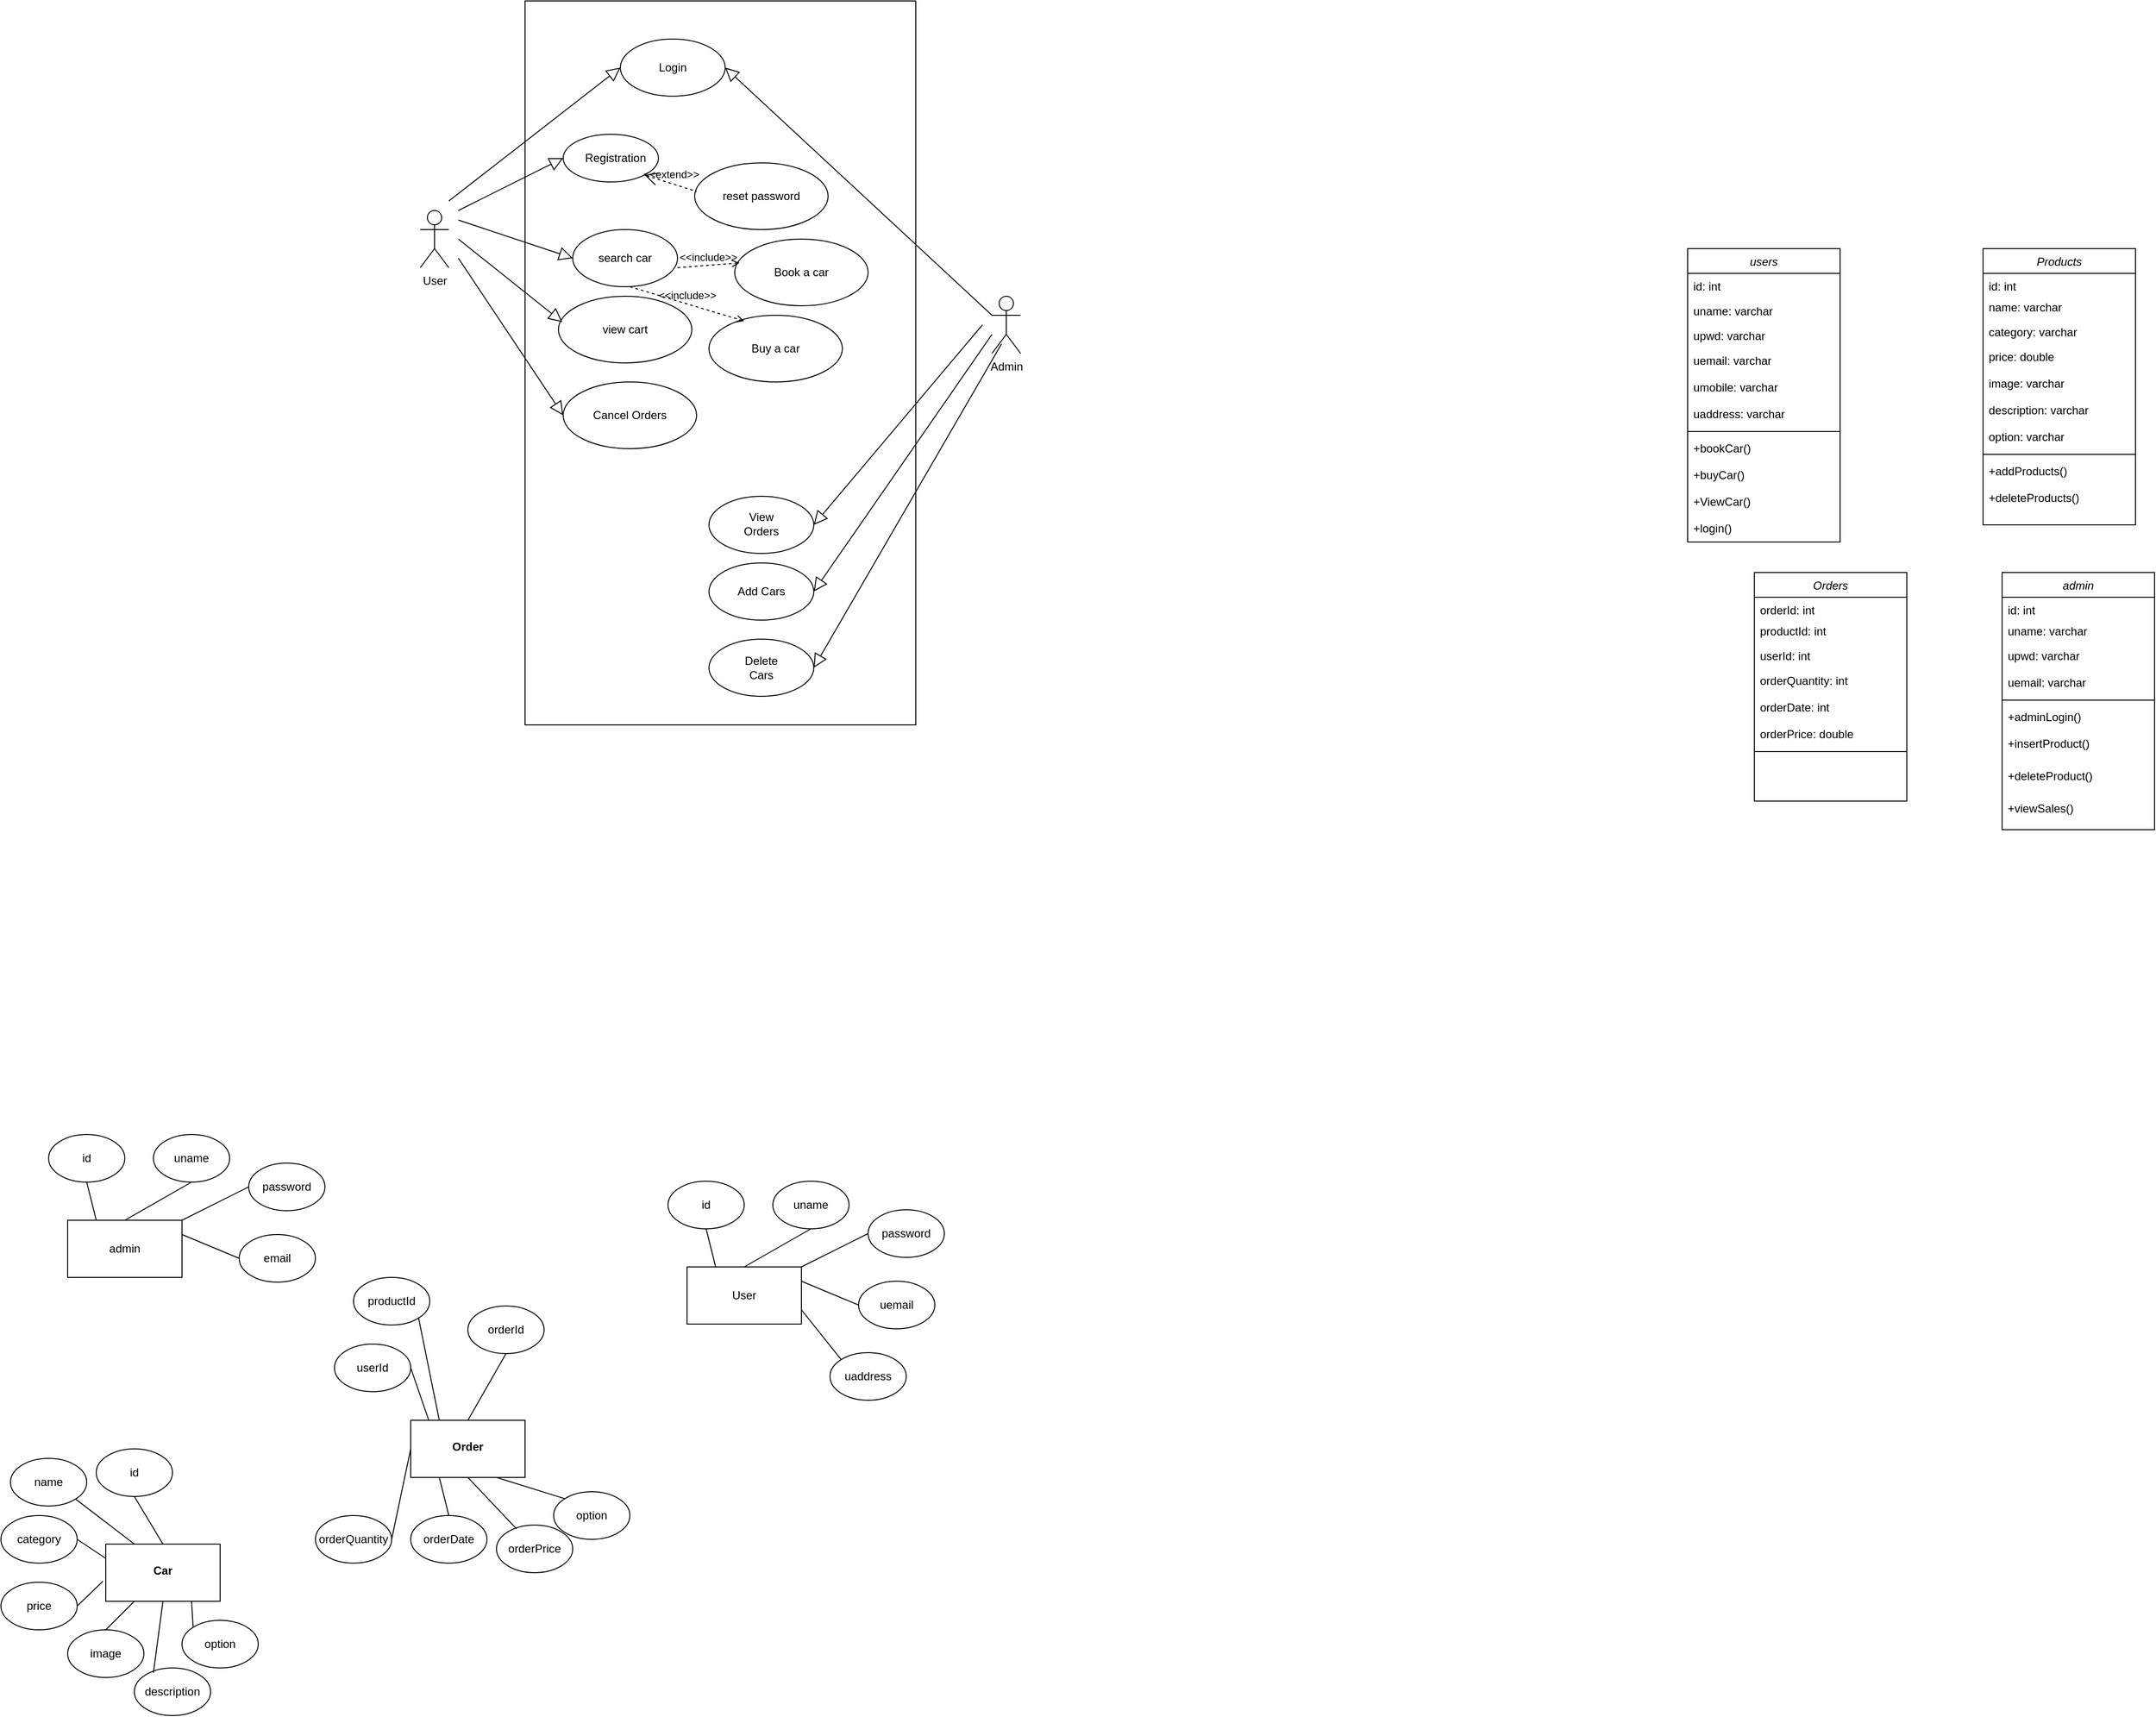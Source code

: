 <mxfile version="20.3.0" type="github">
  <diagram id="C5RBs43oDa-KdzZeNtuy" name="Page-1">
    <mxGraphModel dx="3076" dy="1969" grid="1" gridSize="10" guides="1" tooltips="1" connect="1" arrows="1" fold="1" page="1" pageScale="1" pageWidth="827" pageHeight="1169" math="0" shadow="0">
      <root>
        <mxCell id="WIyWlLk6GJQsqaUBKTNV-0" />
        <mxCell id="WIyWlLk6GJQsqaUBKTNV-1" parent="WIyWlLk6GJQsqaUBKTNV-0" />
        <mxCell id="zkfFHV4jXpPFQw0GAbJ--0" value="users" style="swimlane;fontStyle=2;align=center;verticalAlign=top;childLayout=stackLayout;horizontal=1;startSize=26;horizontalStack=0;resizeParent=1;resizeLast=0;collapsible=1;marginBottom=0;rounded=0;shadow=0;strokeWidth=1;" parent="WIyWlLk6GJQsqaUBKTNV-1" vertex="1">
          <mxGeometry x="200" y="190" width="160" height="308" as="geometry">
            <mxRectangle x="230" y="140" width="160" height="26" as="alternateBounds" />
          </mxGeometry>
        </mxCell>
        <mxCell id="zkfFHV4jXpPFQw0GAbJ--1" value="id: int" style="text;align=left;verticalAlign=top;spacingLeft=4;spacingRight=4;overflow=hidden;rotatable=0;points=[[0,0.5],[1,0.5]];portConstraint=eastwest;" parent="zkfFHV4jXpPFQw0GAbJ--0" vertex="1">
          <mxGeometry y="26" width="160" height="26" as="geometry" />
        </mxCell>
        <mxCell id="zkfFHV4jXpPFQw0GAbJ--2" value="uname: varchar" style="text;align=left;verticalAlign=top;spacingLeft=4;spacingRight=4;overflow=hidden;rotatable=0;points=[[0,0.5],[1,0.5]];portConstraint=eastwest;rounded=0;shadow=0;html=0;" parent="zkfFHV4jXpPFQw0GAbJ--0" vertex="1">
          <mxGeometry y="52" width="160" height="26" as="geometry" />
        </mxCell>
        <mxCell id="zkfFHV4jXpPFQw0GAbJ--3" value="upwd: varchar&#xa;" style="text;align=left;verticalAlign=top;spacingLeft=4;spacingRight=4;overflow=hidden;rotatable=0;points=[[0,0.5],[1,0.5]];portConstraint=eastwest;rounded=0;shadow=0;html=0;" parent="zkfFHV4jXpPFQw0GAbJ--0" vertex="1">
          <mxGeometry y="78" width="160" height="26" as="geometry" />
        </mxCell>
        <mxCell id="zkfFHV4jXpPFQw0GAbJ--5" value="uemail: varchar" style="text;align=left;verticalAlign=top;spacingLeft=4;spacingRight=4;overflow=hidden;rotatable=0;points=[[0,0.5],[1,0.5]];portConstraint=eastwest;" parent="zkfFHV4jXpPFQw0GAbJ--0" vertex="1">
          <mxGeometry y="104" width="160" height="28" as="geometry" />
        </mxCell>
        <mxCell id="J4PwjYp8l0ot0DX3vlqs-2" value="umobile: varchar&#xa;" style="text;align=left;verticalAlign=top;spacingLeft=4;spacingRight=4;overflow=hidden;rotatable=0;points=[[0,0.5],[1,0.5]];portConstraint=eastwest;" parent="zkfFHV4jXpPFQw0GAbJ--0" vertex="1">
          <mxGeometry y="132" width="160" height="28" as="geometry" />
        </mxCell>
        <mxCell id="J4PwjYp8l0ot0DX3vlqs-3" value="uaddress: varchar" style="text;align=left;verticalAlign=top;spacingLeft=4;spacingRight=4;overflow=hidden;rotatable=0;points=[[0,0.5],[1,0.5]];portConstraint=eastwest;" parent="zkfFHV4jXpPFQw0GAbJ--0" vertex="1">
          <mxGeometry y="160" width="160" height="28" as="geometry" />
        </mxCell>
        <mxCell id="zkfFHV4jXpPFQw0GAbJ--4" value="" style="line;html=1;strokeWidth=1;align=left;verticalAlign=middle;spacingTop=-1;spacingLeft=3;spacingRight=3;rotatable=0;labelPosition=right;points=[];portConstraint=eastwest;" parent="zkfFHV4jXpPFQw0GAbJ--0" vertex="1">
          <mxGeometry y="188" width="160" height="8" as="geometry" />
        </mxCell>
        <mxCell id="J4PwjYp8l0ot0DX3vlqs-6" value="+bookCar()" style="text;align=left;verticalAlign=top;spacingLeft=4;spacingRight=4;overflow=hidden;rotatable=0;points=[[0,0.5],[1,0.5]];portConstraint=eastwest;" parent="zkfFHV4jXpPFQw0GAbJ--0" vertex="1">
          <mxGeometry y="196" width="160" height="28" as="geometry" />
        </mxCell>
        <mxCell id="J4PwjYp8l0ot0DX3vlqs-29" value="+buyCar()" style="text;align=left;verticalAlign=top;spacingLeft=4;spacingRight=4;overflow=hidden;rotatable=0;points=[[0,0.5],[1,0.5]];portConstraint=eastwest;" parent="zkfFHV4jXpPFQw0GAbJ--0" vertex="1">
          <mxGeometry y="224" width="160" height="28" as="geometry" />
        </mxCell>
        <mxCell id="J4PwjYp8l0ot0DX3vlqs-30" value="+ViewCar()" style="text;align=left;verticalAlign=top;spacingLeft=4;spacingRight=4;overflow=hidden;rotatable=0;points=[[0,0.5],[1,0.5]];portConstraint=eastwest;" parent="zkfFHV4jXpPFQw0GAbJ--0" vertex="1">
          <mxGeometry y="252" width="160" height="28" as="geometry" />
        </mxCell>
        <mxCell id="J4PwjYp8l0ot0DX3vlqs-39" value="+login()" style="text;align=left;verticalAlign=top;spacingLeft=4;spacingRight=4;overflow=hidden;rotatable=0;points=[[0,0.5],[1,0.5]];portConstraint=eastwest;" parent="zkfFHV4jXpPFQw0GAbJ--0" vertex="1">
          <mxGeometry y="280" width="160" height="28" as="geometry" />
        </mxCell>
        <mxCell id="J4PwjYp8l0ot0DX3vlqs-7" value="Products" style="swimlane;fontStyle=2;align=center;verticalAlign=top;childLayout=stackLayout;horizontal=1;startSize=26;horizontalStack=0;resizeParent=1;resizeLast=0;collapsible=1;marginBottom=0;rounded=0;shadow=0;strokeWidth=1;" parent="WIyWlLk6GJQsqaUBKTNV-1" vertex="1">
          <mxGeometry x="510" y="190" width="160" height="290" as="geometry">
            <mxRectangle x="230" y="140" width="160" height="26" as="alternateBounds" />
          </mxGeometry>
        </mxCell>
        <mxCell id="J4PwjYp8l0ot0DX3vlqs-8" value="id: int" style="text;align=left;verticalAlign=top;spacingLeft=4;spacingRight=4;overflow=hidden;rotatable=0;points=[[0,0.5],[1,0.5]];portConstraint=eastwest;" parent="J4PwjYp8l0ot0DX3vlqs-7" vertex="1">
          <mxGeometry y="26" width="160" height="22" as="geometry" />
        </mxCell>
        <mxCell id="J4PwjYp8l0ot0DX3vlqs-9" value="name: varchar" style="text;align=left;verticalAlign=top;spacingLeft=4;spacingRight=4;overflow=hidden;rotatable=0;points=[[0,0.5],[1,0.5]];portConstraint=eastwest;rounded=0;shadow=0;html=0;" parent="J4PwjYp8l0ot0DX3vlqs-7" vertex="1">
          <mxGeometry y="48" width="160" height="26" as="geometry" />
        </mxCell>
        <mxCell id="J4PwjYp8l0ot0DX3vlqs-10" value="category: varchar&#xa;" style="text;align=left;verticalAlign=top;spacingLeft=4;spacingRight=4;overflow=hidden;rotatable=0;points=[[0,0.5],[1,0.5]];portConstraint=eastwest;rounded=0;shadow=0;html=0;" parent="J4PwjYp8l0ot0DX3vlqs-7" vertex="1">
          <mxGeometry y="74" width="160" height="26" as="geometry" />
        </mxCell>
        <mxCell id="J4PwjYp8l0ot0DX3vlqs-11" value="price: double" style="text;align=left;verticalAlign=top;spacingLeft=4;spacingRight=4;overflow=hidden;rotatable=0;points=[[0,0.5],[1,0.5]];portConstraint=eastwest;" parent="J4PwjYp8l0ot0DX3vlqs-7" vertex="1">
          <mxGeometry y="100" width="160" height="28" as="geometry" />
        </mxCell>
        <mxCell id="J4PwjYp8l0ot0DX3vlqs-12" value="image: varchar" style="text;align=left;verticalAlign=top;spacingLeft=4;spacingRight=4;overflow=hidden;rotatable=0;points=[[0,0.5],[1,0.5]];portConstraint=eastwest;" parent="J4PwjYp8l0ot0DX3vlqs-7" vertex="1">
          <mxGeometry y="128" width="160" height="28" as="geometry" />
        </mxCell>
        <mxCell id="J4PwjYp8l0ot0DX3vlqs-13" value="description: varchar" style="text;align=left;verticalAlign=top;spacingLeft=4;spacingRight=4;overflow=hidden;rotatable=0;points=[[0,0.5],[1,0.5]];portConstraint=eastwest;" parent="J4PwjYp8l0ot0DX3vlqs-7" vertex="1">
          <mxGeometry y="156" width="160" height="28" as="geometry" />
        </mxCell>
        <mxCell id="J4PwjYp8l0ot0DX3vlqs-16" value="option: varchar" style="text;align=left;verticalAlign=top;spacingLeft=4;spacingRight=4;overflow=hidden;rotatable=0;points=[[0,0.5],[1,0.5]];portConstraint=eastwest;" parent="J4PwjYp8l0ot0DX3vlqs-7" vertex="1">
          <mxGeometry y="184" width="160" height="28" as="geometry" />
        </mxCell>
        <mxCell id="J4PwjYp8l0ot0DX3vlqs-14" value="" style="line;html=1;strokeWidth=1;align=left;verticalAlign=middle;spacingTop=-1;spacingLeft=3;spacingRight=3;rotatable=0;labelPosition=right;points=[];portConstraint=eastwest;" parent="J4PwjYp8l0ot0DX3vlqs-7" vertex="1">
          <mxGeometry y="212" width="160" height="8" as="geometry" />
        </mxCell>
        <mxCell id="J4PwjYp8l0ot0DX3vlqs-15" value="+addProducts()" style="text;align=left;verticalAlign=top;spacingLeft=4;spacingRight=4;overflow=hidden;rotatable=0;points=[[0,0.5],[1,0.5]];portConstraint=eastwest;" parent="J4PwjYp8l0ot0DX3vlqs-7" vertex="1">
          <mxGeometry y="220" width="160" height="28" as="geometry" />
        </mxCell>
        <mxCell id="J4PwjYp8l0ot0DX3vlqs-17" value="+deleteProducts()" style="text;align=left;verticalAlign=top;spacingLeft=4;spacingRight=4;overflow=hidden;rotatable=0;points=[[0,0.5],[1,0.5]];portConstraint=eastwest;" parent="J4PwjYp8l0ot0DX3vlqs-7" vertex="1">
          <mxGeometry y="248" width="160" height="28" as="geometry" />
        </mxCell>
        <mxCell id="J4PwjYp8l0ot0DX3vlqs-18" value="Orders" style="swimlane;fontStyle=2;align=center;verticalAlign=top;childLayout=stackLayout;horizontal=1;startSize=26;horizontalStack=0;resizeParent=1;resizeLast=0;collapsible=1;marginBottom=0;rounded=0;shadow=0;strokeWidth=1;" parent="WIyWlLk6GJQsqaUBKTNV-1" vertex="1">
          <mxGeometry x="270" y="530" width="160" height="240" as="geometry">
            <mxRectangle x="230" y="140" width="160" height="26" as="alternateBounds" />
          </mxGeometry>
        </mxCell>
        <mxCell id="J4PwjYp8l0ot0DX3vlqs-19" value="orderId: int" style="text;align=left;verticalAlign=top;spacingLeft=4;spacingRight=4;overflow=hidden;rotatable=0;points=[[0,0.5],[1,0.5]];portConstraint=eastwest;" parent="J4PwjYp8l0ot0DX3vlqs-18" vertex="1">
          <mxGeometry y="26" width="160" height="22" as="geometry" />
        </mxCell>
        <mxCell id="J4PwjYp8l0ot0DX3vlqs-20" value="productId: int" style="text;align=left;verticalAlign=top;spacingLeft=4;spacingRight=4;overflow=hidden;rotatable=0;points=[[0,0.5],[1,0.5]];portConstraint=eastwest;rounded=0;shadow=0;html=0;" parent="J4PwjYp8l0ot0DX3vlqs-18" vertex="1">
          <mxGeometry y="48" width="160" height="26" as="geometry" />
        </mxCell>
        <mxCell id="J4PwjYp8l0ot0DX3vlqs-21" value="userId: int" style="text;align=left;verticalAlign=top;spacingLeft=4;spacingRight=4;overflow=hidden;rotatable=0;points=[[0,0.5],[1,0.5]];portConstraint=eastwest;rounded=0;shadow=0;html=0;" parent="J4PwjYp8l0ot0DX3vlqs-18" vertex="1">
          <mxGeometry y="74" width="160" height="26" as="geometry" />
        </mxCell>
        <mxCell id="J4PwjYp8l0ot0DX3vlqs-22" value="orderQuantity: int" style="text;align=left;verticalAlign=top;spacingLeft=4;spacingRight=4;overflow=hidden;rotatable=0;points=[[0,0.5],[1,0.5]];portConstraint=eastwest;" parent="J4PwjYp8l0ot0DX3vlqs-18" vertex="1">
          <mxGeometry y="100" width="160" height="28" as="geometry" />
        </mxCell>
        <mxCell id="J4PwjYp8l0ot0DX3vlqs-23" value="orderDate: int" style="text;align=left;verticalAlign=top;spacingLeft=4;spacingRight=4;overflow=hidden;rotatable=0;points=[[0,0.5],[1,0.5]];portConstraint=eastwest;" parent="J4PwjYp8l0ot0DX3vlqs-18" vertex="1">
          <mxGeometry y="128" width="160" height="28" as="geometry" />
        </mxCell>
        <mxCell id="J4PwjYp8l0ot0DX3vlqs-24" value="orderPrice: double" style="text;align=left;verticalAlign=top;spacingLeft=4;spacingRight=4;overflow=hidden;rotatable=0;points=[[0,0.5],[1,0.5]];portConstraint=eastwest;" parent="J4PwjYp8l0ot0DX3vlqs-18" vertex="1">
          <mxGeometry y="156" width="160" height="28" as="geometry" />
        </mxCell>
        <mxCell id="J4PwjYp8l0ot0DX3vlqs-26" value="" style="line;html=1;strokeWidth=1;align=left;verticalAlign=middle;spacingTop=-1;spacingLeft=3;spacingRight=3;rotatable=0;labelPosition=right;points=[];portConstraint=eastwest;" parent="J4PwjYp8l0ot0DX3vlqs-18" vertex="1">
          <mxGeometry y="184" width="160" height="8" as="geometry" />
        </mxCell>
        <mxCell id="J4PwjYp8l0ot0DX3vlqs-31" value="admin" style="swimlane;fontStyle=2;align=center;verticalAlign=top;childLayout=stackLayout;horizontal=1;startSize=26;horizontalStack=0;resizeParent=1;resizeLast=0;collapsible=1;marginBottom=0;rounded=0;shadow=0;strokeWidth=1;" parent="WIyWlLk6GJQsqaUBKTNV-1" vertex="1">
          <mxGeometry x="530" y="530" width="160" height="270" as="geometry">
            <mxRectangle x="230" y="140" width="160" height="26" as="alternateBounds" />
          </mxGeometry>
        </mxCell>
        <mxCell id="J4PwjYp8l0ot0DX3vlqs-32" value="id: int" style="text;align=left;verticalAlign=top;spacingLeft=4;spacingRight=4;overflow=hidden;rotatable=0;points=[[0,0.5],[1,0.5]];portConstraint=eastwest;" parent="J4PwjYp8l0ot0DX3vlqs-31" vertex="1">
          <mxGeometry y="26" width="160" height="22" as="geometry" />
        </mxCell>
        <mxCell id="J4PwjYp8l0ot0DX3vlqs-34" value="uname: varchar" style="text;align=left;verticalAlign=top;spacingLeft=4;spacingRight=4;overflow=hidden;rotatable=0;points=[[0,0.5],[1,0.5]];portConstraint=eastwest;rounded=0;shadow=0;html=0;" parent="J4PwjYp8l0ot0DX3vlqs-31" vertex="1">
          <mxGeometry y="48" width="160" height="26" as="geometry" />
        </mxCell>
        <mxCell id="J4PwjYp8l0ot0DX3vlqs-35" value="upwd: varchar" style="text;align=left;verticalAlign=top;spacingLeft=4;spacingRight=4;overflow=hidden;rotatable=0;points=[[0,0.5],[1,0.5]];portConstraint=eastwest;" parent="J4PwjYp8l0ot0DX3vlqs-31" vertex="1">
          <mxGeometry y="74" width="160" height="28" as="geometry" />
        </mxCell>
        <mxCell id="J4PwjYp8l0ot0DX3vlqs-36" value="uemail: varchar" style="text;align=left;verticalAlign=top;spacingLeft=4;spacingRight=4;overflow=hidden;rotatable=0;points=[[0,0.5],[1,0.5]];portConstraint=eastwest;" parent="J4PwjYp8l0ot0DX3vlqs-31" vertex="1">
          <mxGeometry y="102" width="160" height="28" as="geometry" />
        </mxCell>
        <mxCell id="J4PwjYp8l0ot0DX3vlqs-38" value="" style="line;html=1;strokeWidth=1;align=left;verticalAlign=middle;spacingTop=-1;spacingLeft=3;spacingRight=3;rotatable=0;labelPosition=right;points=[];portConstraint=eastwest;" parent="J4PwjYp8l0ot0DX3vlqs-31" vertex="1">
          <mxGeometry y="130" width="160" height="8" as="geometry" />
        </mxCell>
        <mxCell id="J4PwjYp8l0ot0DX3vlqs-40" value="+adminLogin()" style="text;align=left;verticalAlign=top;spacingLeft=4;spacingRight=4;overflow=hidden;rotatable=0;points=[[0,0.5],[1,0.5]];portConstraint=eastwest;" parent="J4PwjYp8l0ot0DX3vlqs-31" vertex="1">
          <mxGeometry y="138" width="160" height="28" as="geometry" />
        </mxCell>
        <mxCell id="J4PwjYp8l0ot0DX3vlqs-41" value="+insertProduct()" style="text;align=left;verticalAlign=top;spacingLeft=4;spacingRight=4;overflow=hidden;rotatable=0;points=[[0,0.5],[1,0.5]];portConstraint=eastwest;" parent="J4PwjYp8l0ot0DX3vlqs-31" vertex="1">
          <mxGeometry y="166" width="160" height="34" as="geometry" />
        </mxCell>
        <mxCell id="J4PwjYp8l0ot0DX3vlqs-50" value="+deleteProduct()" style="text;align=left;verticalAlign=top;spacingLeft=4;spacingRight=4;overflow=hidden;rotatable=0;points=[[0,0.5],[1,0.5]];portConstraint=eastwest;" parent="J4PwjYp8l0ot0DX3vlqs-31" vertex="1">
          <mxGeometry y="200" width="160" height="34" as="geometry" />
        </mxCell>
        <mxCell id="J4PwjYp8l0ot0DX3vlqs-51" value="+viewSales()" style="text;align=left;verticalAlign=top;spacingLeft=4;spacingRight=4;overflow=hidden;rotatable=0;points=[[0,0.5],[1,0.5]];portConstraint=eastwest;" parent="J4PwjYp8l0ot0DX3vlqs-31" vertex="1">
          <mxGeometry y="234" width="160" height="34" as="geometry" />
        </mxCell>
        <mxCell id="J4PwjYp8l0ot0DX3vlqs-53" value="" style="rounded=0;whiteSpace=wrap;html=1;" parent="WIyWlLk6GJQsqaUBKTNV-1" vertex="1">
          <mxGeometry x="-1020" y="-70" width="410" height="760" as="geometry" />
        </mxCell>
        <mxCell id="J4PwjYp8l0ot0DX3vlqs-58" value="User" style="shape=umlActor;html=1;verticalLabelPosition=bottom;verticalAlign=top;align=center;" parent="WIyWlLk6GJQsqaUBKTNV-1" vertex="1">
          <mxGeometry x="-1130" y="150" width="30" height="60" as="geometry" />
        </mxCell>
        <mxCell id="J4PwjYp8l0ot0DX3vlqs-61" value="" style="ellipse;whiteSpace=wrap;html=1;" parent="WIyWlLk6GJQsqaUBKTNV-1" vertex="1">
          <mxGeometry x="-920" y="-30" width="110" height="60" as="geometry" />
        </mxCell>
        <mxCell id="J4PwjYp8l0ot0DX3vlqs-62" value="" style="ellipse;whiteSpace=wrap;html=1;" parent="WIyWlLk6GJQsqaUBKTNV-1" vertex="1">
          <mxGeometry x="-980" y="70" width="100" height="50" as="geometry" />
        </mxCell>
        <mxCell id="J4PwjYp8l0ot0DX3vlqs-63" value="Login" style="text;html=1;strokeColor=none;fillColor=none;align=center;verticalAlign=middle;whiteSpace=wrap;rounded=0;" parent="WIyWlLk6GJQsqaUBKTNV-1" vertex="1">
          <mxGeometry x="-895" y="-15" width="60" height="30" as="geometry" />
        </mxCell>
        <mxCell id="J4PwjYp8l0ot0DX3vlqs-64" value="Registration" style="text;html=1;strokeColor=none;fillColor=none;align=center;verticalAlign=middle;whiteSpace=wrap;rounded=0;" parent="WIyWlLk6GJQsqaUBKTNV-1" vertex="1">
          <mxGeometry x="-955" y="80" width="60" height="30" as="geometry" />
        </mxCell>
        <mxCell id="J4PwjYp8l0ot0DX3vlqs-65" value="Admin" style="shape=umlActor;html=1;verticalLabelPosition=bottom;verticalAlign=top;align=center;" parent="WIyWlLk6GJQsqaUBKTNV-1" vertex="1">
          <mxGeometry x="-530" y="240" width="30" height="60" as="geometry" />
        </mxCell>
        <mxCell id="J4PwjYp8l0ot0DX3vlqs-66" value="" style="edgeStyle=none;html=1;endArrow=block;endFill=0;endSize=12;verticalAlign=bottom;rounded=0;exitX=0;exitY=0.333;exitDx=0;exitDy=0;exitPerimeter=0;entryX=1;entryY=0.5;entryDx=0;entryDy=0;" parent="WIyWlLk6GJQsqaUBKTNV-1" source="J4PwjYp8l0ot0DX3vlqs-65" target="J4PwjYp8l0ot0DX3vlqs-61" edge="1">
          <mxGeometry width="160" relative="1" as="geometry">
            <mxPoint x="-670" y="200" as="sourcePoint" />
            <mxPoint x="-510" y="200" as="targetPoint" />
          </mxGeometry>
        </mxCell>
        <mxCell id="J4PwjYp8l0ot0DX3vlqs-67" value="" style="edgeStyle=none;html=1;endArrow=block;endFill=0;endSize=12;verticalAlign=bottom;rounded=0;entryX=0;entryY=0.5;entryDx=0;entryDy=0;" parent="WIyWlLk6GJQsqaUBKTNV-1" target="J4PwjYp8l0ot0DX3vlqs-61" edge="1">
          <mxGeometry width="160" relative="1" as="geometry">
            <mxPoint x="-1100" y="140" as="sourcePoint" />
            <mxPoint x="-940" y="180" as="targetPoint" />
          </mxGeometry>
        </mxCell>
        <mxCell id="J4PwjYp8l0ot0DX3vlqs-68" value="" style="edgeStyle=none;html=1;endArrow=block;endFill=0;endSize=12;verticalAlign=bottom;rounded=0;entryX=0;entryY=0.5;entryDx=0;entryDy=0;" parent="WIyWlLk6GJQsqaUBKTNV-1" target="J4PwjYp8l0ot0DX3vlqs-62" edge="1">
          <mxGeometry width="160" relative="1" as="geometry">
            <mxPoint x="-1090" y="150" as="sourcePoint" />
            <mxPoint x="-930" y="190" as="targetPoint" />
          </mxGeometry>
        </mxCell>
        <mxCell id="J4PwjYp8l0ot0DX3vlqs-71" value="" style="group" parent="WIyWlLk6GJQsqaUBKTNV-1" vertex="1" connectable="0">
          <mxGeometry x="-827" y="520" width="110" height="60" as="geometry" />
        </mxCell>
        <mxCell id="J4PwjYp8l0ot0DX3vlqs-69" value="" style="ellipse;whiteSpace=wrap;html=1;" parent="J4PwjYp8l0ot0DX3vlqs-71" vertex="1">
          <mxGeometry width="110" height="60" as="geometry" />
        </mxCell>
        <mxCell id="J4PwjYp8l0ot0DX3vlqs-70" value="Add Cars" style="text;html=1;strokeColor=none;fillColor=none;align=center;verticalAlign=middle;whiteSpace=wrap;rounded=0;" parent="J4PwjYp8l0ot0DX3vlqs-71" vertex="1">
          <mxGeometry x="25" y="15" width="60" height="30" as="geometry" />
        </mxCell>
        <mxCell id="J4PwjYp8l0ot0DX3vlqs-74" value="" style="group" parent="WIyWlLk6GJQsqaUBKTNV-1" vertex="1" connectable="0">
          <mxGeometry x="-835" y="330" width="110" height="161" as="geometry" />
        </mxCell>
        <mxCell id="J4PwjYp8l0ot0DX3vlqs-75" value="" style="ellipse;whiteSpace=wrap;html=1;" parent="J4PwjYp8l0ot0DX3vlqs-74" vertex="1">
          <mxGeometry x="8" y="120" width="110" height="60" as="geometry" />
        </mxCell>
        <mxCell id="J4PwjYp8l0ot0DX3vlqs-76" value="View Orders" style="text;html=1;strokeColor=none;fillColor=none;align=center;verticalAlign=middle;whiteSpace=wrap;rounded=0;" parent="J4PwjYp8l0ot0DX3vlqs-74" vertex="1">
          <mxGeometry x="33" y="136" width="60" height="25" as="geometry" />
        </mxCell>
        <mxCell id="J4PwjYp8l0ot0DX3vlqs-79" value="" style="group" parent="WIyWlLk6GJQsqaUBKTNV-1" vertex="1" connectable="0">
          <mxGeometry x="-827" y="600" width="110" height="60" as="geometry" />
        </mxCell>
        <mxCell id="J4PwjYp8l0ot0DX3vlqs-72" value="" style="ellipse;whiteSpace=wrap;html=1;" parent="J4PwjYp8l0ot0DX3vlqs-79" vertex="1">
          <mxGeometry width="110" height="60" as="geometry" />
        </mxCell>
        <mxCell id="J4PwjYp8l0ot0DX3vlqs-73" value="Delete Cars" style="text;html=1;strokeColor=none;fillColor=none;align=center;verticalAlign=middle;whiteSpace=wrap;rounded=0;" parent="J4PwjYp8l0ot0DX3vlqs-79" vertex="1">
          <mxGeometry x="25" y="15" width="60" height="30" as="geometry" />
        </mxCell>
        <mxCell id="J4PwjYp8l0ot0DX3vlqs-80" value="" style="group" parent="WIyWlLk6GJQsqaUBKTNV-1" vertex="1" connectable="0">
          <mxGeometry x="-970" y="170" width="110" height="60" as="geometry" />
        </mxCell>
        <mxCell id="J4PwjYp8l0ot0DX3vlqs-81" value="" style="ellipse;whiteSpace=wrap;html=1;" parent="J4PwjYp8l0ot0DX3vlqs-80" vertex="1">
          <mxGeometry width="110" height="60" as="geometry" />
        </mxCell>
        <mxCell id="J4PwjYp8l0ot0DX3vlqs-82" value="search car" style="text;html=1;strokeColor=none;fillColor=none;align=center;verticalAlign=middle;whiteSpace=wrap;rounded=0;" parent="J4PwjYp8l0ot0DX3vlqs-80" vertex="1">
          <mxGeometry x="25" y="15" width="60" height="30" as="geometry" />
        </mxCell>
        <mxCell id="J4PwjYp8l0ot0DX3vlqs-85" value="Book a car" style="ellipse;whiteSpace=wrap;html=1;" parent="WIyWlLk6GJQsqaUBKTNV-1" vertex="1">
          <mxGeometry x="-800" y="180" width="140" height="70" as="geometry" />
        </mxCell>
        <mxCell id="J4PwjYp8l0ot0DX3vlqs-86" value="&amp;lt;&amp;lt;include&amp;gt;&amp;gt;" style="edgeStyle=none;html=1;endArrow=open;verticalAlign=bottom;dashed=1;labelBackgroundColor=none;rounded=0;exitX=1;exitY=0.667;exitDx=0;exitDy=0;exitPerimeter=0;entryX=0.036;entryY=0.357;entryDx=0;entryDy=0;entryPerimeter=0;" parent="WIyWlLk6GJQsqaUBKTNV-1" source="J4PwjYp8l0ot0DX3vlqs-81" target="J4PwjYp8l0ot0DX3vlqs-85" edge="1">
          <mxGeometry width="160" relative="1" as="geometry">
            <mxPoint x="-670" y="380" as="sourcePoint" />
            <mxPoint x="-510" y="380" as="targetPoint" />
          </mxGeometry>
        </mxCell>
        <mxCell id="J4PwjYp8l0ot0DX3vlqs-87" value="Buy a car" style="ellipse;whiteSpace=wrap;html=1;" parent="WIyWlLk6GJQsqaUBKTNV-1" vertex="1">
          <mxGeometry x="-827" y="260" width="140" height="70" as="geometry" />
        </mxCell>
        <mxCell id="J4PwjYp8l0ot0DX3vlqs-88" value="&amp;lt;&amp;lt;include&amp;gt;&amp;gt;" style="edgeStyle=none;html=1;endArrow=open;verticalAlign=bottom;dashed=1;labelBackgroundColor=none;rounded=0;entryX=0.264;entryY=0.086;entryDx=0;entryDy=0;entryPerimeter=0;" parent="WIyWlLk6GJQsqaUBKTNV-1" target="J4PwjYp8l0ot0DX3vlqs-87" edge="1">
          <mxGeometry width="160" relative="1" as="geometry">
            <mxPoint x="-910" y="230" as="sourcePoint" />
            <mxPoint x="-750" y="230" as="targetPoint" />
          </mxGeometry>
        </mxCell>
        <mxCell id="J4PwjYp8l0ot0DX3vlqs-89" value="reset password" style="ellipse;whiteSpace=wrap;html=1;" parent="WIyWlLk6GJQsqaUBKTNV-1" vertex="1">
          <mxGeometry x="-842" y="100" width="140" height="70" as="geometry" />
        </mxCell>
        <mxCell id="J4PwjYp8l0ot0DX3vlqs-91" value="&amp;lt;&amp;lt;extend&amp;gt;&amp;gt;" style="edgeStyle=none;html=1;startArrow=open;endArrow=none;startSize=12;verticalAlign=bottom;dashed=1;labelBackgroundColor=none;rounded=0;exitX=1;exitY=1;exitDx=0;exitDy=0;" parent="WIyWlLk6GJQsqaUBKTNV-1" source="J4PwjYp8l0ot0DX3vlqs-62" edge="1">
          <mxGeometry width="160" relative="1" as="geometry">
            <mxPoint x="-1000" y="130" as="sourcePoint" />
            <mxPoint x="-840" y="130" as="targetPoint" />
          </mxGeometry>
        </mxCell>
        <mxCell id="J4PwjYp8l0ot0DX3vlqs-92" value="view cart" style="ellipse;whiteSpace=wrap;html=1;" parent="WIyWlLk6GJQsqaUBKTNV-1" vertex="1">
          <mxGeometry x="-985" y="240" width="140" height="70" as="geometry" />
        </mxCell>
        <mxCell id="J4PwjYp8l0ot0DX3vlqs-93" value="Cancel Orders" style="ellipse;whiteSpace=wrap;html=1;" parent="WIyWlLk6GJQsqaUBKTNV-1" vertex="1">
          <mxGeometry x="-980" y="330" width="140" height="70" as="geometry" />
        </mxCell>
        <mxCell id="J4PwjYp8l0ot0DX3vlqs-96" value="" style="edgeStyle=none;html=1;endArrow=block;endFill=0;endSize=12;verticalAlign=bottom;rounded=0;entryX=0;entryY=0.5;entryDx=0;entryDy=0;" parent="WIyWlLk6GJQsqaUBKTNV-1" target="J4PwjYp8l0ot0DX3vlqs-81" edge="1">
          <mxGeometry width="160" relative="1" as="geometry">
            <mxPoint x="-1090" y="160" as="sourcePoint" />
            <mxPoint x="-510" y="380" as="targetPoint" />
          </mxGeometry>
        </mxCell>
        <mxCell id="J4PwjYp8l0ot0DX3vlqs-97" value="" style="edgeStyle=none;html=1;endArrow=block;endFill=0;endSize=12;verticalAlign=bottom;rounded=0;entryX=0.029;entryY=0.386;entryDx=0;entryDy=0;entryPerimeter=0;" parent="WIyWlLk6GJQsqaUBKTNV-1" target="J4PwjYp8l0ot0DX3vlqs-92" edge="1">
          <mxGeometry width="160" relative="1" as="geometry">
            <mxPoint x="-1090" y="180" as="sourcePoint" />
            <mxPoint x="-510" y="380" as="targetPoint" />
          </mxGeometry>
        </mxCell>
        <mxCell id="J4PwjYp8l0ot0DX3vlqs-98" value="" style="edgeStyle=none;html=1;endArrow=block;endFill=0;endSize=12;verticalAlign=bottom;rounded=0;entryX=0;entryY=0.5;entryDx=0;entryDy=0;" parent="WIyWlLk6GJQsqaUBKTNV-1" target="J4PwjYp8l0ot0DX3vlqs-93" edge="1">
          <mxGeometry width="160" relative="1" as="geometry">
            <mxPoint x="-1090" y="200" as="sourcePoint" />
            <mxPoint x="-966.96" y="334.03" as="targetPoint" />
          </mxGeometry>
        </mxCell>
        <mxCell id="J4PwjYp8l0ot0DX3vlqs-99" value="" style="edgeStyle=none;html=1;endArrow=block;endFill=0;endSize=12;verticalAlign=bottom;rounded=0;entryX=1;entryY=0.5;entryDx=0;entryDy=0;" parent="WIyWlLk6GJQsqaUBKTNV-1" target="J4PwjYp8l0ot0DX3vlqs-75" edge="1">
          <mxGeometry width="160" relative="1" as="geometry">
            <mxPoint x="-540" y="270" as="sourcePoint" />
            <mxPoint x="-510" y="380" as="targetPoint" />
          </mxGeometry>
        </mxCell>
        <mxCell id="J4PwjYp8l0ot0DX3vlqs-100" value="" style="edgeStyle=none;html=1;endArrow=block;endFill=0;endSize=12;verticalAlign=bottom;rounded=0;entryX=1;entryY=0.5;entryDx=0;entryDy=0;" parent="WIyWlLk6GJQsqaUBKTNV-1" target="J4PwjYp8l0ot0DX3vlqs-69" edge="1">
          <mxGeometry width="160" relative="1" as="geometry">
            <mxPoint x="-530" y="280" as="sourcePoint" />
            <mxPoint x="-707" y="490" as="targetPoint" />
          </mxGeometry>
        </mxCell>
        <mxCell id="J4PwjYp8l0ot0DX3vlqs-101" value="" style="edgeStyle=none;html=1;endArrow=block;endFill=0;endSize=12;verticalAlign=bottom;rounded=0;entryX=1;entryY=0.5;entryDx=0;entryDy=0;" parent="WIyWlLk6GJQsqaUBKTNV-1" target="J4PwjYp8l0ot0DX3vlqs-72" edge="1">
          <mxGeometry width="160" relative="1" as="geometry">
            <mxPoint x="-520" y="290" as="sourcePoint" />
            <mxPoint x="-697" y="500" as="targetPoint" />
          </mxGeometry>
        </mxCell>
        <mxCell id="phCea0Y06VJU1zWDJa8M-30" value="" style="group" vertex="1" connectable="0" parent="WIyWlLk6GJQsqaUBKTNV-1">
          <mxGeometry x="-1570" y="1450" width="270" height="280" as="geometry" />
        </mxCell>
        <mxCell id="phCea0Y06VJU1zWDJa8M-12" value="&lt;br&gt;Car" style="shape=rect;html=1;verticalAlign=top;fontStyle=1;whiteSpace=wrap;align=center;" vertex="1" parent="phCea0Y06VJU1zWDJa8M-30">
          <mxGeometry x="110" y="100" width="120" height="60" as="geometry" />
        </mxCell>
        <mxCell id="phCea0Y06VJU1zWDJa8M-13" value="id" style="ellipse;whiteSpace=wrap;html=1;" vertex="1" parent="phCea0Y06VJU1zWDJa8M-30">
          <mxGeometry x="100" width="80" height="50" as="geometry" />
        </mxCell>
        <mxCell id="phCea0Y06VJU1zWDJa8M-14" value="name" style="ellipse;whiteSpace=wrap;html=1;" vertex="1" parent="phCea0Y06VJU1zWDJa8M-30">
          <mxGeometry x="10" y="10" width="80" height="50" as="geometry" />
        </mxCell>
        <mxCell id="phCea0Y06VJU1zWDJa8M-15" value="category" style="ellipse;whiteSpace=wrap;html=1;" vertex="1" parent="phCea0Y06VJU1zWDJa8M-30">
          <mxGeometry y="70" width="80" height="50" as="geometry" />
        </mxCell>
        <mxCell id="phCea0Y06VJU1zWDJa8M-16" value="price" style="ellipse;whiteSpace=wrap;html=1;" vertex="1" parent="phCea0Y06VJU1zWDJa8M-30">
          <mxGeometry y="140" width="80" height="50" as="geometry" />
        </mxCell>
        <mxCell id="phCea0Y06VJU1zWDJa8M-17" value="image" style="ellipse;whiteSpace=wrap;html=1;" vertex="1" parent="phCea0Y06VJU1zWDJa8M-30">
          <mxGeometry x="70" y="190" width="80" height="50" as="geometry" />
        </mxCell>
        <mxCell id="phCea0Y06VJU1zWDJa8M-18" value="description&lt;span style=&quot;color: rgba(0, 0, 0, 0); font-family: monospace; font-size: 0px; text-align: start;&quot;&gt;%3CmxGraphModel%3E%3Croot%3E%3CmxCell%20id%3D%220%22%2F%3E%3CmxCell%20id%3D%221%22%20parent%3D%220%22%2F%3E%3CmxCell%20id%3D%222%22%20value%3D%22id%22%20style%3D%22ellipse%3BwhiteSpace%3Dwrap%3Bhtml%3D1%3B%22%20vertex%3D%221%22%20parent%3D%221%22%3E%3CmxGeometry%20x%3D%22-1080%22%20y%3D%221430%22%20width%3D%2280%22%20height%3D%2250%22%20as%3D%22geometry%22%2F%3E%3C%2FmxCell%3E%3C%2Froot%3E%3C%2FmxGraphModel%3E&lt;/span&gt;" style="ellipse;whiteSpace=wrap;html=1;" vertex="1" parent="phCea0Y06VJU1zWDJa8M-30">
          <mxGeometry x="140" y="230" width="80" height="50" as="geometry" />
        </mxCell>
        <mxCell id="phCea0Y06VJU1zWDJa8M-19" value="option" style="ellipse;whiteSpace=wrap;html=1;" vertex="1" parent="phCea0Y06VJU1zWDJa8M-30">
          <mxGeometry x="190" y="180" width="80" height="50" as="geometry" />
        </mxCell>
        <mxCell id="phCea0Y06VJU1zWDJa8M-20" value="" style="endArrow=none;html=1;rounded=0;entryX=0.5;entryY=1;entryDx=0;entryDy=0;exitX=0.5;exitY=0;exitDx=0;exitDy=0;" edge="1" parent="phCea0Y06VJU1zWDJa8M-30" source="phCea0Y06VJU1zWDJa8M-12" target="phCea0Y06VJU1zWDJa8M-13">
          <mxGeometry width="50" height="50" relative="1" as="geometry">
            <mxPoint x="140" y="140" as="sourcePoint" />
            <mxPoint x="190" y="90" as="targetPoint" />
          </mxGeometry>
        </mxCell>
        <mxCell id="phCea0Y06VJU1zWDJa8M-21" value="" style="endArrow=none;html=1;rounded=0;exitX=0.25;exitY=0;exitDx=0;exitDy=0;entryX=1;entryY=1;entryDx=0;entryDy=0;" edge="1" parent="phCea0Y06VJU1zWDJa8M-30" source="phCea0Y06VJU1zWDJa8M-12" target="phCea0Y06VJU1zWDJa8M-14">
          <mxGeometry width="50" height="50" relative="1" as="geometry">
            <mxPoint x="180" y="110" as="sourcePoint" />
            <mxPoint x="150" y="60" as="targetPoint" />
          </mxGeometry>
        </mxCell>
        <mxCell id="phCea0Y06VJU1zWDJa8M-22" value="" style="endArrow=none;html=1;rounded=0;entryX=1;entryY=0.5;entryDx=0;entryDy=0;exitX=0;exitY=0.25;exitDx=0;exitDy=0;" edge="1" parent="phCea0Y06VJU1zWDJa8M-30" source="phCea0Y06VJU1zWDJa8M-12" target="phCea0Y06VJU1zWDJa8M-15">
          <mxGeometry width="50" height="50" relative="1" as="geometry">
            <mxPoint x="190" y="120" as="sourcePoint" />
            <mxPoint x="160" y="70" as="targetPoint" />
          </mxGeometry>
        </mxCell>
        <mxCell id="phCea0Y06VJU1zWDJa8M-23" value="" style="endArrow=none;html=1;rounded=0;entryX=1;entryY=0.5;entryDx=0;entryDy=0;exitX=-0.025;exitY=0.65;exitDx=0;exitDy=0;exitPerimeter=0;" edge="1" parent="phCea0Y06VJU1zWDJa8M-30" source="phCea0Y06VJU1zWDJa8M-12" target="phCea0Y06VJU1zWDJa8M-16">
          <mxGeometry width="50" height="50" relative="1" as="geometry">
            <mxPoint x="200" y="130" as="sourcePoint" />
            <mxPoint x="170" y="80" as="targetPoint" />
          </mxGeometry>
        </mxCell>
        <mxCell id="phCea0Y06VJU1zWDJa8M-26" value="" style="endArrow=none;html=1;rounded=0;entryX=0.5;entryY=0;entryDx=0;entryDy=0;exitX=0.25;exitY=1;exitDx=0;exitDy=0;" edge="1" parent="phCea0Y06VJU1zWDJa8M-30" source="phCea0Y06VJU1zWDJa8M-12" target="phCea0Y06VJU1zWDJa8M-17">
          <mxGeometry width="50" height="50" relative="1" as="geometry">
            <mxPoint x="210" y="140" as="sourcePoint" />
            <mxPoint x="180" y="90" as="targetPoint" />
          </mxGeometry>
        </mxCell>
        <mxCell id="phCea0Y06VJU1zWDJa8M-28" value="" style="endArrow=none;html=1;rounded=0;entryX=0.25;entryY=0.1;entryDx=0;entryDy=0;exitX=0.5;exitY=1;exitDx=0;exitDy=0;entryPerimeter=0;" edge="1" parent="phCea0Y06VJU1zWDJa8M-30" source="phCea0Y06VJU1zWDJa8M-12" target="phCea0Y06VJU1zWDJa8M-18">
          <mxGeometry width="50" height="50" relative="1" as="geometry">
            <mxPoint x="150" y="170" as="sourcePoint" />
            <mxPoint x="120" y="200" as="targetPoint" />
          </mxGeometry>
        </mxCell>
        <mxCell id="phCea0Y06VJU1zWDJa8M-29" value="" style="endArrow=none;html=1;rounded=0;entryX=0;entryY=0;entryDx=0;entryDy=0;exitX=0.75;exitY=1;exitDx=0;exitDy=0;" edge="1" parent="phCea0Y06VJU1zWDJa8M-30" source="phCea0Y06VJU1zWDJa8M-12" target="phCea0Y06VJU1zWDJa8M-19">
          <mxGeometry width="50" height="50" relative="1" as="geometry">
            <mxPoint x="160" y="180" as="sourcePoint" />
            <mxPoint x="130" y="210" as="targetPoint" />
          </mxGeometry>
        </mxCell>
        <mxCell id="phCea0Y06VJU1zWDJa8M-31" value="" style="group" vertex="1" connectable="0" parent="WIyWlLk6GJQsqaUBKTNV-1">
          <mxGeometry x="-870" y="1169" width="290" height="230" as="geometry" />
        </mxCell>
        <mxCell id="phCea0Y06VJU1zWDJa8M-0" value="" style="rounded=0;whiteSpace=wrap;html=1;" vertex="1" parent="phCea0Y06VJU1zWDJa8M-31">
          <mxGeometry x="20" y="90" width="120" height="60" as="geometry" />
        </mxCell>
        <mxCell id="phCea0Y06VJU1zWDJa8M-1" value="User" style="text;html=1;strokeColor=none;fillColor=none;align=center;verticalAlign=middle;whiteSpace=wrap;rounded=0;" vertex="1" parent="phCea0Y06VJU1zWDJa8M-31">
          <mxGeometry x="50" y="105" width="60" height="30" as="geometry" />
        </mxCell>
        <mxCell id="phCea0Y06VJU1zWDJa8M-2" value="id" style="ellipse;whiteSpace=wrap;html=1;" vertex="1" parent="phCea0Y06VJU1zWDJa8M-31">
          <mxGeometry width="80" height="50" as="geometry" />
        </mxCell>
        <mxCell id="phCea0Y06VJU1zWDJa8M-3" value="uname" style="ellipse;whiteSpace=wrap;html=1;" vertex="1" parent="phCea0Y06VJU1zWDJa8M-31">
          <mxGeometry x="110" width="80" height="50" as="geometry" />
        </mxCell>
        <mxCell id="phCea0Y06VJU1zWDJa8M-4" value="password" style="ellipse;whiteSpace=wrap;html=1;" vertex="1" parent="phCea0Y06VJU1zWDJa8M-31">
          <mxGeometry x="210" y="30" width="80" height="50" as="geometry" />
        </mxCell>
        <mxCell id="phCea0Y06VJU1zWDJa8M-5" value="uemail" style="ellipse;whiteSpace=wrap;html=1;" vertex="1" parent="phCea0Y06VJU1zWDJa8M-31">
          <mxGeometry x="200" y="105" width="80" height="50" as="geometry" />
        </mxCell>
        <mxCell id="phCea0Y06VJU1zWDJa8M-6" value="uaddress" style="ellipse;whiteSpace=wrap;html=1;" vertex="1" parent="phCea0Y06VJU1zWDJa8M-31">
          <mxGeometry x="170" y="180" width="80" height="50" as="geometry" />
        </mxCell>
        <mxCell id="phCea0Y06VJU1zWDJa8M-7" value="" style="edgeStyle=none;html=1;endArrow=none;verticalAlign=bottom;rounded=0;exitX=0.5;exitY=1;exitDx=0;exitDy=0;entryX=0.25;entryY=0;entryDx=0;entryDy=0;" edge="1" parent="phCea0Y06VJU1zWDJa8M-31" source="phCea0Y06VJU1zWDJa8M-2" target="phCea0Y06VJU1zWDJa8M-0">
          <mxGeometry width="160" relative="1" as="geometry">
            <mxPoint x="-130" y="270" as="sourcePoint" />
            <mxPoint x="30" y="270" as="targetPoint" />
          </mxGeometry>
        </mxCell>
        <mxCell id="phCea0Y06VJU1zWDJa8M-8" value="" style="edgeStyle=none;html=1;endArrow=none;verticalAlign=bottom;rounded=0;exitX=0.5;exitY=1;exitDx=0;exitDy=0;entryX=0.5;entryY=0;entryDx=0;entryDy=0;" edge="1" parent="phCea0Y06VJU1zWDJa8M-31" source="phCea0Y06VJU1zWDJa8M-3" target="phCea0Y06VJU1zWDJa8M-0">
          <mxGeometry width="160" relative="1" as="geometry">
            <mxPoint x="50" y="60" as="sourcePoint" />
            <mxPoint x="60" y="100" as="targetPoint" />
          </mxGeometry>
        </mxCell>
        <mxCell id="phCea0Y06VJU1zWDJa8M-9" value="" style="edgeStyle=none;html=1;endArrow=none;verticalAlign=bottom;rounded=0;exitX=0;exitY=0.5;exitDx=0;exitDy=0;entryX=1;entryY=0;entryDx=0;entryDy=0;" edge="1" parent="phCea0Y06VJU1zWDJa8M-31" source="phCea0Y06VJU1zWDJa8M-4" target="phCea0Y06VJU1zWDJa8M-0">
          <mxGeometry width="160" relative="1" as="geometry">
            <mxPoint x="160" y="60" as="sourcePoint" />
            <mxPoint x="90" y="100" as="targetPoint" />
          </mxGeometry>
        </mxCell>
        <mxCell id="phCea0Y06VJU1zWDJa8M-10" value="" style="edgeStyle=none;html=1;endArrow=none;verticalAlign=bottom;rounded=0;exitX=0;exitY=0.5;exitDx=0;exitDy=0;entryX=1;entryY=0.25;entryDx=0;entryDy=0;" edge="1" parent="phCea0Y06VJU1zWDJa8M-31" source="phCea0Y06VJU1zWDJa8M-5" target="phCea0Y06VJU1zWDJa8M-0">
          <mxGeometry width="160" relative="1" as="geometry">
            <mxPoint x="220" y="65" as="sourcePoint" />
            <mxPoint x="150" y="100" as="targetPoint" />
          </mxGeometry>
        </mxCell>
        <mxCell id="phCea0Y06VJU1zWDJa8M-11" value="" style="edgeStyle=none;html=1;endArrow=none;verticalAlign=bottom;rounded=0;exitX=0;exitY=0;exitDx=0;exitDy=0;entryX=1;entryY=0.75;entryDx=0;entryDy=0;" edge="1" parent="phCea0Y06VJU1zWDJa8M-31" source="phCea0Y06VJU1zWDJa8M-6" target="phCea0Y06VJU1zWDJa8M-0">
          <mxGeometry width="160" relative="1" as="geometry">
            <mxPoint x="210" y="140" as="sourcePoint" />
            <mxPoint x="150" y="115" as="targetPoint" />
          </mxGeometry>
        </mxCell>
        <mxCell id="phCea0Y06VJU1zWDJa8M-33" value="" style="group" vertex="1" connectable="0" parent="WIyWlLk6GJQsqaUBKTNV-1">
          <mxGeometry x="-1210" y="1400" width="270" height="280" as="geometry" />
        </mxCell>
        <mxCell id="phCea0Y06VJU1zWDJa8M-34" value="&lt;br&gt;Order" style="shape=rect;html=1;verticalAlign=top;fontStyle=1;whiteSpace=wrap;align=center;" vertex="1" parent="phCea0Y06VJU1zWDJa8M-33">
          <mxGeometry x="70" y="20" width="120" height="60" as="geometry" />
        </mxCell>
        <mxCell id="phCea0Y06VJU1zWDJa8M-35" value="orderId" style="ellipse;whiteSpace=wrap;html=1;" vertex="1" parent="phCea0Y06VJU1zWDJa8M-33">
          <mxGeometry x="130" y="-100" width="80" height="50" as="geometry" />
        </mxCell>
        <mxCell id="phCea0Y06VJU1zWDJa8M-37" value="userId" style="ellipse;whiteSpace=wrap;html=1;" vertex="1" parent="phCea0Y06VJU1zWDJa8M-33">
          <mxGeometry x="-10" y="-60" width="80" height="50" as="geometry" />
        </mxCell>
        <mxCell id="phCea0Y06VJU1zWDJa8M-38" value="orderQuantity" style="ellipse;whiteSpace=wrap;html=1;" vertex="1" parent="phCea0Y06VJU1zWDJa8M-33">
          <mxGeometry x="-30" y="120" width="80" height="50" as="geometry" />
        </mxCell>
        <mxCell id="phCea0Y06VJU1zWDJa8M-39" value="orderDate" style="ellipse;whiteSpace=wrap;html=1;" vertex="1" parent="phCea0Y06VJU1zWDJa8M-33">
          <mxGeometry x="70" y="120" width="80" height="50" as="geometry" />
        </mxCell>
        <mxCell id="phCea0Y06VJU1zWDJa8M-40" value="orderPrice" style="ellipse;whiteSpace=wrap;html=1;" vertex="1" parent="phCea0Y06VJU1zWDJa8M-33">
          <mxGeometry x="160" y="130" width="80" height="50" as="geometry" />
        </mxCell>
        <mxCell id="phCea0Y06VJU1zWDJa8M-42" value="" style="endArrow=none;html=1;rounded=0;entryX=0.5;entryY=1;entryDx=0;entryDy=0;exitX=0.5;exitY=0;exitDx=0;exitDy=0;" edge="1" parent="phCea0Y06VJU1zWDJa8M-33" source="phCea0Y06VJU1zWDJa8M-34" target="phCea0Y06VJU1zWDJa8M-35">
          <mxGeometry width="50" height="50" relative="1" as="geometry">
            <mxPoint x="100" y="60" as="sourcePoint" />
            <mxPoint x="150" y="10" as="targetPoint" />
          </mxGeometry>
        </mxCell>
        <mxCell id="phCea0Y06VJU1zWDJa8M-44" value="" style="endArrow=none;html=1;rounded=0;entryX=1;entryY=0.5;entryDx=0;entryDy=0;exitX=0.158;exitY=0;exitDx=0;exitDy=0;exitPerimeter=0;" edge="1" parent="phCea0Y06VJU1zWDJa8M-33" source="phCea0Y06VJU1zWDJa8M-34" target="phCea0Y06VJU1zWDJa8M-37">
          <mxGeometry width="50" height="50" relative="1" as="geometry">
            <mxPoint x="100" y="-15" as="sourcePoint" />
            <mxPoint x="150" y="-60" as="targetPoint" />
          </mxGeometry>
        </mxCell>
        <mxCell id="phCea0Y06VJU1zWDJa8M-45" value="" style="endArrow=none;html=1;rounded=0;entryX=1;entryY=0.5;entryDx=0;entryDy=0;exitX=0;exitY=0.5;exitDx=0;exitDy=0;" edge="1" parent="phCea0Y06VJU1zWDJa8M-33" source="phCea0Y06VJU1zWDJa8M-34" target="phCea0Y06VJU1zWDJa8M-38">
          <mxGeometry width="50" height="50" relative="1" as="geometry">
            <mxPoint x="160" y="50" as="sourcePoint" />
            <mxPoint x="130" as="targetPoint" />
          </mxGeometry>
        </mxCell>
        <mxCell id="phCea0Y06VJU1zWDJa8M-46" value="" style="endArrow=none;html=1;rounded=0;entryX=0.5;entryY=0;entryDx=0;entryDy=0;exitX=0.25;exitY=1;exitDx=0;exitDy=0;" edge="1" parent="phCea0Y06VJU1zWDJa8M-33" source="phCea0Y06VJU1zWDJa8M-34" target="phCea0Y06VJU1zWDJa8M-39">
          <mxGeometry width="50" height="50" relative="1" as="geometry">
            <mxPoint x="170" y="60" as="sourcePoint" />
            <mxPoint x="140" y="10" as="targetPoint" />
          </mxGeometry>
        </mxCell>
        <mxCell id="phCea0Y06VJU1zWDJa8M-47" value="" style="endArrow=none;html=1;rounded=0;entryX=0.263;entryY=0.08;entryDx=0;entryDy=0;exitX=0.5;exitY=1;exitDx=0;exitDy=0;entryPerimeter=0;" edge="1" parent="phCea0Y06VJU1zWDJa8M-33" source="phCea0Y06VJU1zWDJa8M-34" target="phCea0Y06VJU1zWDJa8M-40">
          <mxGeometry width="50" height="50" relative="1" as="geometry">
            <mxPoint x="110" y="90" as="sourcePoint" />
            <mxPoint x="160" y="155" as="targetPoint" />
          </mxGeometry>
        </mxCell>
        <mxCell id="phCea0Y06VJU1zWDJa8M-41" value="option" style="ellipse;whiteSpace=wrap;html=1;" vertex="1" parent="WIyWlLk6GJQsqaUBKTNV-1">
          <mxGeometry x="-990" y="1495" width="80" height="50" as="geometry" />
        </mxCell>
        <mxCell id="phCea0Y06VJU1zWDJa8M-48" value="" style="endArrow=none;html=1;rounded=0;entryX=0;entryY=0;entryDx=0;entryDy=0;exitX=0.75;exitY=1;exitDx=0;exitDy=0;" edge="1" parent="WIyWlLk6GJQsqaUBKTNV-1" source="phCea0Y06VJU1zWDJa8M-34" target="phCea0Y06VJU1zWDJa8M-41">
          <mxGeometry width="50" height="50" relative="1" as="geometry">
            <mxPoint x="-1120" y="1480" as="sourcePoint" />
            <mxPoint x="-988.284" y="1492.322" as="targetPoint" />
          </mxGeometry>
        </mxCell>
        <mxCell id="phCea0Y06VJU1zWDJa8M-36" value="productId" style="ellipse;whiteSpace=wrap;html=1;" vertex="1" parent="WIyWlLk6GJQsqaUBKTNV-1">
          <mxGeometry x="-1200" y="1270" width="80" height="50" as="geometry" />
        </mxCell>
        <mxCell id="phCea0Y06VJU1zWDJa8M-43" value="" style="endArrow=none;html=1;rounded=0;exitX=0.25;exitY=0;exitDx=0;exitDy=0;entryX=1;entryY=1;entryDx=0;entryDy=0;" edge="1" parent="WIyWlLk6GJQsqaUBKTNV-1" source="phCea0Y06VJU1zWDJa8M-34" target="phCea0Y06VJU1zWDJa8M-36">
          <mxGeometry width="50" height="50" relative="1" as="geometry">
            <mxPoint x="-1100" y="1410" as="sourcePoint" />
            <mxPoint x="-1130" y="1360" as="targetPoint" />
          </mxGeometry>
        </mxCell>
        <mxCell id="phCea0Y06VJU1zWDJa8M-49" value="" style="group" vertex="1" connectable="0" parent="WIyWlLk6GJQsqaUBKTNV-1">
          <mxGeometry x="-1520" y="1120" width="290" height="230" as="geometry" />
        </mxCell>
        <mxCell id="phCea0Y06VJU1zWDJa8M-50" value="" style="rounded=0;whiteSpace=wrap;html=1;" vertex="1" parent="phCea0Y06VJU1zWDJa8M-49">
          <mxGeometry x="20" y="90" width="120" height="60" as="geometry" />
        </mxCell>
        <mxCell id="phCea0Y06VJU1zWDJa8M-51" value="admin" style="text;html=1;strokeColor=none;fillColor=none;align=center;verticalAlign=middle;whiteSpace=wrap;rounded=0;" vertex="1" parent="phCea0Y06VJU1zWDJa8M-49">
          <mxGeometry x="50" y="105" width="60" height="30" as="geometry" />
        </mxCell>
        <mxCell id="phCea0Y06VJU1zWDJa8M-52" value="id" style="ellipse;whiteSpace=wrap;html=1;" vertex="1" parent="phCea0Y06VJU1zWDJa8M-49">
          <mxGeometry width="80" height="50" as="geometry" />
        </mxCell>
        <mxCell id="phCea0Y06VJU1zWDJa8M-53" value="uname" style="ellipse;whiteSpace=wrap;html=1;" vertex="1" parent="phCea0Y06VJU1zWDJa8M-49">
          <mxGeometry x="110" width="80" height="50" as="geometry" />
        </mxCell>
        <mxCell id="phCea0Y06VJU1zWDJa8M-54" value="password" style="ellipse;whiteSpace=wrap;html=1;" vertex="1" parent="phCea0Y06VJU1zWDJa8M-49">
          <mxGeometry x="210" y="30" width="80" height="50" as="geometry" />
        </mxCell>
        <mxCell id="phCea0Y06VJU1zWDJa8M-55" value="email" style="ellipse;whiteSpace=wrap;html=1;" vertex="1" parent="phCea0Y06VJU1zWDJa8M-49">
          <mxGeometry x="200" y="105" width="80" height="50" as="geometry" />
        </mxCell>
        <mxCell id="phCea0Y06VJU1zWDJa8M-57" value="" style="edgeStyle=none;html=1;endArrow=none;verticalAlign=bottom;rounded=0;exitX=0.5;exitY=1;exitDx=0;exitDy=0;entryX=0.25;entryY=0;entryDx=0;entryDy=0;" edge="1" parent="phCea0Y06VJU1zWDJa8M-49" source="phCea0Y06VJU1zWDJa8M-52" target="phCea0Y06VJU1zWDJa8M-50">
          <mxGeometry width="160" relative="1" as="geometry">
            <mxPoint x="-130" y="270" as="sourcePoint" />
            <mxPoint x="30" y="270" as="targetPoint" />
          </mxGeometry>
        </mxCell>
        <mxCell id="phCea0Y06VJU1zWDJa8M-58" value="" style="edgeStyle=none;html=1;endArrow=none;verticalAlign=bottom;rounded=0;exitX=0.5;exitY=1;exitDx=0;exitDy=0;entryX=0.5;entryY=0;entryDx=0;entryDy=0;" edge="1" parent="phCea0Y06VJU1zWDJa8M-49" source="phCea0Y06VJU1zWDJa8M-53" target="phCea0Y06VJU1zWDJa8M-50">
          <mxGeometry width="160" relative="1" as="geometry">
            <mxPoint x="50" y="60" as="sourcePoint" />
            <mxPoint x="60" y="100" as="targetPoint" />
          </mxGeometry>
        </mxCell>
        <mxCell id="phCea0Y06VJU1zWDJa8M-59" value="" style="edgeStyle=none;html=1;endArrow=none;verticalAlign=bottom;rounded=0;exitX=0;exitY=0.5;exitDx=0;exitDy=0;entryX=1;entryY=0;entryDx=0;entryDy=0;" edge="1" parent="phCea0Y06VJU1zWDJa8M-49" source="phCea0Y06VJU1zWDJa8M-54" target="phCea0Y06VJU1zWDJa8M-50">
          <mxGeometry width="160" relative="1" as="geometry">
            <mxPoint x="160" y="60" as="sourcePoint" />
            <mxPoint x="90" y="100" as="targetPoint" />
          </mxGeometry>
        </mxCell>
        <mxCell id="phCea0Y06VJU1zWDJa8M-60" value="" style="edgeStyle=none;html=1;endArrow=none;verticalAlign=bottom;rounded=0;exitX=0;exitY=0.5;exitDx=0;exitDy=0;entryX=1;entryY=0.25;entryDx=0;entryDy=0;" edge="1" parent="phCea0Y06VJU1zWDJa8M-49" source="phCea0Y06VJU1zWDJa8M-55" target="phCea0Y06VJU1zWDJa8M-50">
          <mxGeometry width="160" relative="1" as="geometry">
            <mxPoint x="220" y="65" as="sourcePoint" />
            <mxPoint x="150" y="100" as="targetPoint" />
          </mxGeometry>
        </mxCell>
      </root>
    </mxGraphModel>
  </diagram>
</mxfile>
